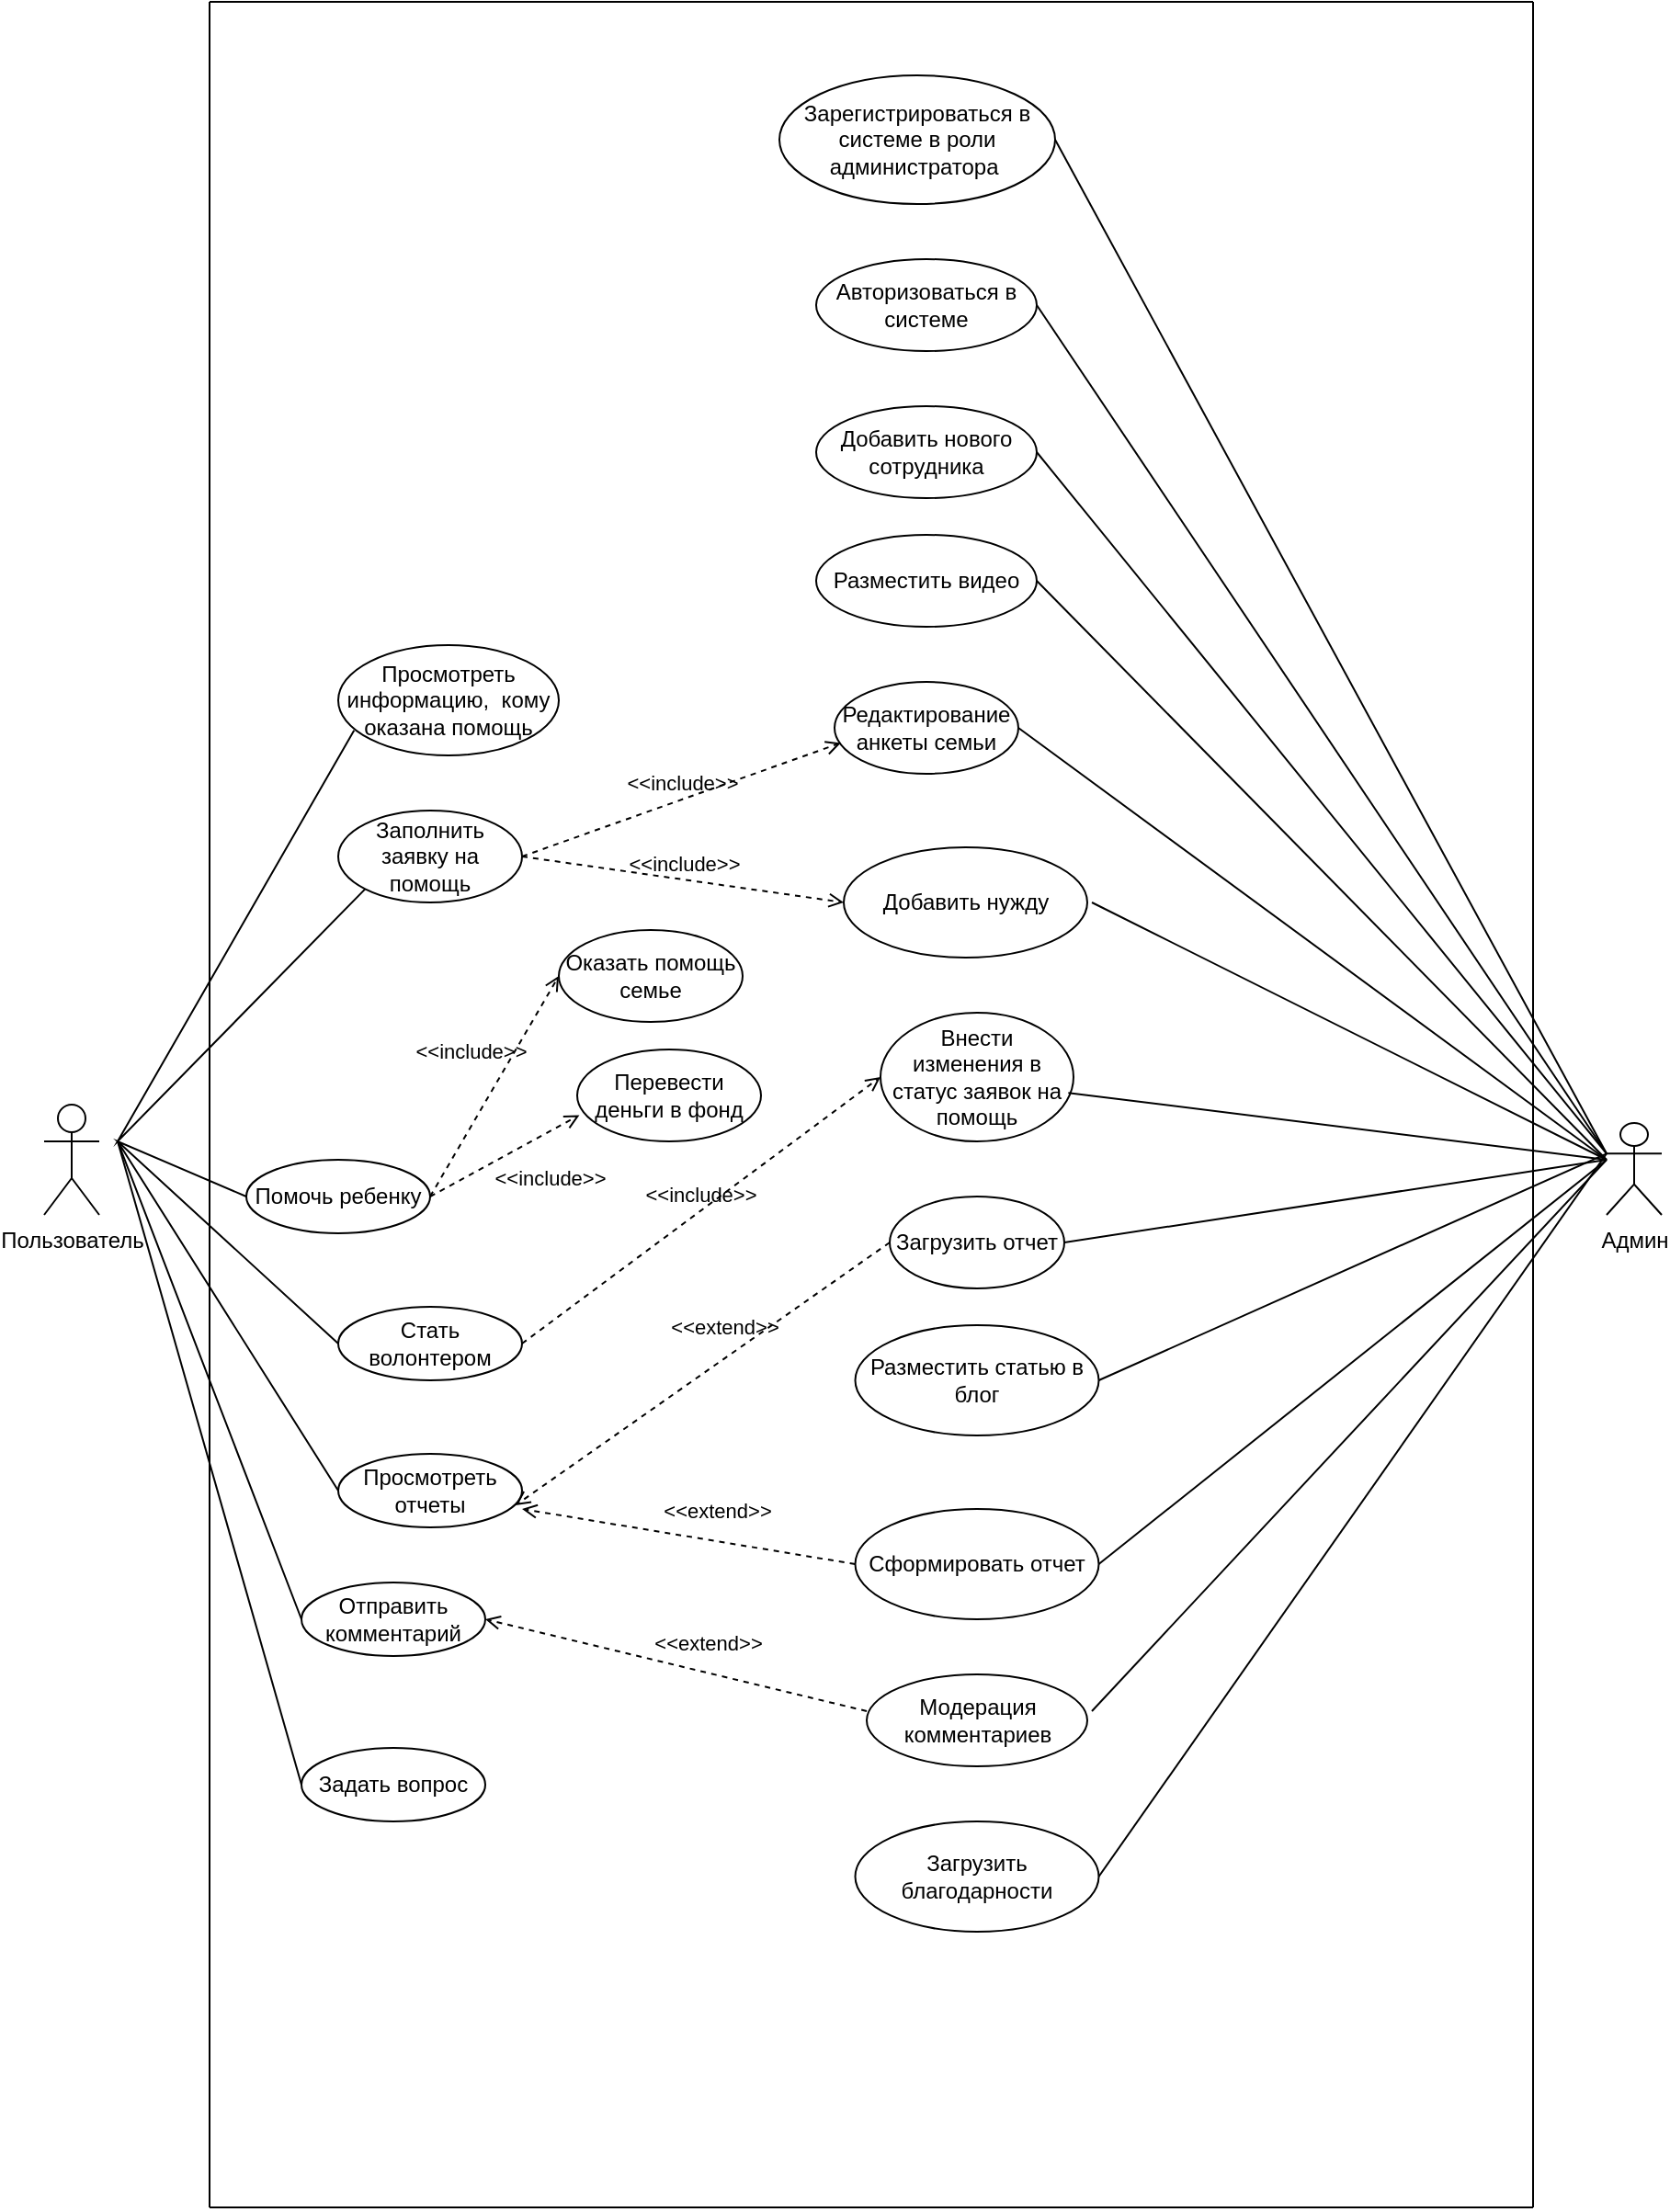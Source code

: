 <mxfile version="26.1.1">
  <diagram name="Страница — 1" id="539gpfYdzuHKXzHbNKHG">
    <mxGraphModel dx="1290" dy="1736" grid="1" gridSize="10" guides="1" tooltips="1" connect="1" arrows="1" fold="1" page="1" pageScale="1" pageWidth="827" pageHeight="1169" math="0" shadow="0">
      <root>
        <mxCell id="0" />
        <mxCell id="1" parent="0" />
        <mxCell id="mENMucv77-nW-wxAWM_9-8" value="Заполнить заявку на помощь" style="ellipse;whiteSpace=wrap;html=1;align=center;" parent="1" vertex="1">
          <mxGeometry x="190" y="40" width="100" height="50" as="geometry" />
        </mxCell>
        <mxCell id="mENMucv77-nW-wxAWM_9-9" value="Помочь ребенку" style="ellipse;whiteSpace=wrap;html=1;align=center;" parent="1" vertex="1">
          <mxGeometry x="140" y="230" width="100" height="40" as="geometry" />
        </mxCell>
        <mxCell id="mENMucv77-nW-wxAWM_9-10" value="Стать волонтером" style="ellipse;whiteSpace=wrap;html=1;align=center;" parent="1" vertex="1">
          <mxGeometry x="190" y="310" width="100" height="40" as="geometry" />
        </mxCell>
        <mxCell id="mENMucv77-nW-wxAWM_9-11" value="Просмотреть отчеты" style="ellipse;whiteSpace=wrap;html=1;align=center;" parent="1" vertex="1">
          <mxGeometry x="190" y="390" width="100" height="40" as="geometry" />
        </mxCell>
        <mxCell id="mENMucv77-nW-wxAWM_9-12" value="Отправить комментарий" style="ellipse;whiteSpace=wrap;html=1;align=center;" parent="1" vertex="1">
          <mxGeometry x="170" y="460" width="100" height="40" as="geometry" />
        </mxCell>
        <mxCell id="mENMucv77-nW-wxAWM_9-13" value="Задать вопрос" style="ellipse;whiteSpace=wrap;html=1;align=center;" parent="1" vertex="1">
          <mxGeometry x="170" y="550" width="100" height="40" as="geometry" />
        </mxCell>
        <mxCell id="mENMucv77-nW-wxAWM_9-14" value="Просмотреть информацию,&amp;nbsp; кому оказана помощь" style="ellipse;whiteSpace=wrap;html=1;align=center;" parent="1" vertex="1">
          <mxGeometry x="190" y="-50" width="120" height="60" as="geometry" />
        </mxCell>
        <mxCell id="mENMucv77-nW-wxAWM_9-15" value="Перевести деньги в фонд" style="ellipse;whiteSpace=wrap;html=1;align=center;" parent="1" vertex="1">
          <mxGeometry x="320" y="170" width="100" height="50" as="geometry" />
        </mxCell>
        <mxCell id="mENMucv77-nW-wxAWM_9-16" value="Оказать помощь семье" style="ellipse;whiteSpace=wrap;html=1;align=center;" parent="1" vertex="1">
          <mxGeometry x="310" y="105" width="100" height="50" as="geometry" />
        </mxCell>
        <mxCell id="mENMucv77-nW-wxAWM_9-20" value="&amp;lt;&amp;lt;include&amp;gt;&amp;gt;" style="html=1;verticalAlign=bottom;labelBackgroundColor=none;endArrow=open;endFill=0;dashed=1;rounded=0;exitX=1;exitY=0.5;exitDx=0;exitDy=0;entryX=0;entryY=0.5;entryDx=0;entryDy=0;" parent="1" source="mENMucv77-nW-wxAWM_9-9" target="mENMucv77-nW-wxAWM_9-16" edge="1">
          <mxGeometry x="0.035" y="16" width="160" relative="1" as="geometry">
            <mxPoint x="330" y="200" as="sourcePoint" />
            <mxPoint x="490" y="200" as="targetPoint" />
            <Array as="points" />
            <mxPoint as="offset" />
          </mxGeometry>
        </mxCell>
        <mxCell id="mENMucv77-nW-wxAWM_9-21" value="&amp;lt;&amp;lt;include&amp;gt;&amp;gt;" style="html=1;verticalAlign=bottom;labelBackgroundColor=none;endArrow=open;endFill=0;dashed=1;rounded=0;exitX=1;exitY=0.5;exitDx=0;exitDy=0;entryX=0.012;entryY=0.715;entryDx=0;entryDy=0;entryPerimeter=0;" parent="1" source="mENMucv77-nW-wxAWM_9-9" target="mENMucv77-nW-wxAWM_9-15" edge="1">
          <mxGeometry x="0.24" y="-30" width="160" relative="1" as="geometry">
            <mxPoint x="330" y="200" as="sourcePoint" />
            <mxPoint x="490" y="200" as="targetPoint" />
            <mxPoint as="offset" />
          </mxGeometry>
        </mxCell>
        <mxCell id="mENMucv77-nW-wxAWM_9-22" value="" style="edgeStyle=none;html=1;endArrow=none;verticalAlign=bottom;rounded=0;exitX=0.072;exitY=0.772;exitDx=0;exitDy=0;exitPerimeter=0;entryX=0;entryY=1;entryDx=0;entryDy=0;" parent="1" source="mENMucv77-nW-wxAWM_9-14" target="mENMucv77-nW-wxAWM_9-8" edge="1">
          <mxGeometry width="160" relative="1" as="geometry">
            <mxPoint x="330" y="200" as="sourcePoint" />
            <mxPoint x="490" y="200" as="targetPoint" />
            <Array as="points">
              <mxPoint x="70" y="220" />
            </Array>
          </mxGeometry>
        </mxCell>
        <mxCell id="mENMucv77-nW-wxAWM_9-24" value="" style="edgeStyle=none;html=1;endArrow=none;verticalAlign=bottom;rounded=0;entryX=0;entryY=0.5;entryDx=0;entryDy=0;exitX=0;exitY=0.5;exitDx=0;exitDy=0;" parent="1" source="mENMucv77-nW-wxAWM_9-9" target="mENMucv77-nW-wxAWM_9-10" edge="1">
          <mxGeometry width="160" relative="1" as="geometry">
            <mxPoint x="90" y="211" as="sourcePoint" />
            <mxPoint x="380" y="211.2" as="targetPoint" />
            <Array as="points">
              <mxPoint x="70" y="220" />
            </Array>
          </mxGeometry>
        </mxCell>
        <mxCell id="mENMucv77-nW-wxAWM_9-25" value="" style="edgeStyle=none;html=1;endArrow=none;verticalAlign=bottom;rounded=0;entryX=0;entryY=0.5;entryDx=0;entryDy=0;exitX=0;exitY=0.5;exitDx=0;exitDy=0;" parent="1" source="mENMucv77-nW-wxAWM_9-12" target="mENMucv77-nW-wxAWM_9-11" edge="1">
          <mxGeometry width="160" relative="1" as="geometry">
            <mxPoint x="330" y="200" as="sourcePoint" />
            <mxPoint x="490" y="200" as="targetPoint" />
            <Array as="points">
              <mxPoint x="70" y="220" />
            </Array>
          </mxGeometry>
        </mxCell>
        <mxCell id="mENMucv77-nW-wxAWM_9-26" value="" style="edgeStyle=none;html=1;endArrow=none;verticalAlign=bottom;rounded=0;entryX=0;entryY=0.5;entryDx=0;entryDy=0;" parent="1" target="mENMucv77-nW-wxAWM_9-13" edge="1">
          <mxGeometry width="160" relative="1" as="geometry">
            <mxPoint x="70" y="220" as="sourcePoint" />
            <mxPoint x="490" y="200" as="targetPoint" />
          </mxGeometry>
        </mxCell>
        <mxCell id="mENMucv77-nW-wxAWM_9-31" value="Пользователь" style="shape=umlActor;html=1;verticalLabelPosition=bottom;verticalAlign=top;align=center;" parent="1" vertex="1">
          <mxGeometry x="30" y="200" width="30" height="60" as="geometry" />
        </mxCell>
        <mxCell id="mENMucv77-nW-wxAWM_9-34" value="Админ" style="shape=umlActor;html=1;verticalLabelPosition=bottom;verticalAlign=top;align=center;" parent="1" vertex="1">
          <mxGeometry x="880" y="210" width="30" height="50" as="geometry" />
        </mxCell>
        <mxCell id="7xTTrSnwsfRjKrROWP4p-1" value="Редактирование анкеты семьи" style="ellipse;whiteSpace=wrap;html=1;" parent="1" vertex="1">
          <mxGeometry x="460" y="-30" width="100" height="50" as="geometry" />
        </mxCell>
        <mxCell id="7xTTrSnwsfRjKrROWP4p-2" value="Внести изменения в статус заявок на помощь" style="ellipse;whiteSpace=wrap;html=1;" parent="1" vertex="1">
          <mxGeometry x="485" y="150" width="105" height="70" as="geometry" />
        </mxCell>
        <mxCell id="7xTTrSnwsfRjKrROWP4p-3" value="Загрузить отчет" style="ellipse;whiteSpace=wrap;html=1;" parent="1" vertex="1">
          <mxGeometry x="490" y="250" width="95" height="50" as="geometry" />
        </mxCell>
        <mxCell id="7xTTrSnwsfRjKrROWP4p-4" value="Разместить видео" style="ellipse;whiteSpace=wrap;html=1;" parent="1" vertex="1">
          <mxGeometry x="450" y="-110" width="120" height="50" as="geometry" />
        </mxCell>
        <mxCell id="7xTTrSnwsfRjKrROWP4p-11" value="" style="endArrow=none;html=1;rounded=0;entryX=1;entryY=0.5;entryDx=0;entryDy=0;" parent="1" target="7xTTrSnwsfRjKrROWP4p-1" edge="1">
          <mxGeometry width="50" height="50" relative="1" as="geometry">
            <mxPoint x="880" y="230" as="sourcePoint" />
            <mxPoint x="430" y="160" as="targetPoint" />
          </mxGeometry>
        </mxCell>
        <mxCell id="7xTTrSnwsfRjKrROWP4p-12" value="" style="endArrow=none;html=1;rounded=0;entryX=1;entryY=0.5;entryDx=0;entryDy=0;" parent="1" target="7xTTrSnwsfRjKrROWP4p-3" edge="1">
          <mxGeometry width="50" height="50" relative="1" as="geometry">
            <mxPoint x="880" y="230" as="sourcePoint" />
            <mxPoint x="430" y="160" as="targetPoint" />
          </mxGeometry>
        </mxCell>
        <mxCell id="7xTTrSnwsfRjKrROWP4p-13" value="&amp;lt;&amp;lt;include&amp;gt;&amp;gt;" style="html=1;verticalAlign=bottom;labelBackgroundColor=none;endArrow=open;endFill=0;dashed=1;rounded=0;entryX=0.034;entryY=0.664;entryDx=0;entryDy=0;entryPerimeter=0;exitX=1;exitY=0.5;exitDx=0;exitDy=0;" parent="1" source="mENMucv77-nW-wxAWM_9-8" target="7xTTrSnwsfRjKrROWP4p-1" edge="1">
          <mxGeometry width="160" relative="1" as="geometry">
            <mxPoint x="320" y="180" as="sourcePoint" />
            <mxPoint x="480" y="180" as="targetPoint" />
            <Array as="points" />
          </mxGeometry>
        </mxCell>
        <mxCell id="7xTTrSnwsfRjKrROWP4p-14" value="&amp;lt;&amp;lt;extend&amp;gt;&amp;gt;" style="html=1;verticalAlign=bottom;labelBackgroundColor=none;endArrow=open;endFill=0;dashed=1;rounded=0;entryX=0.964;entryY=0.7;entryDx=0;entryDy=0;entryPerimeter=0;exitX=0;exitY=0.5;exitDx=0;exitDy=0;" parent="1" source="7xTTrSnwsfRjKrROWP4p-3" target="mENMucv77-nW-wxAWM_9-11" edge="1">
          <mxGeometry x="-0.154" y="-7" width="160" relative="1" as="geometry">
            <mxPoint x="320" y="180" as="sourcePoint" />
            <mxPoint x="480" y="180" as="targetPoint" />
            <mxPoint as="offset" />
          </mxGeometry>
        </mxCell>
        <mxCell id="7xTTrSnwsfRjKrROWP4p-15" value="&amp;lt;&amp;lt;include&amp;gt;&amp;gt;" style="html=1;verticalAlign=bottom;labelBackgroundColor=none;endArrow=open;endFill=0;dashed=1;rounded=0;exitX=1;exitY=0.5;exitDx=0;exitDy=0;entryX=0;entryY=0.5;entryDx=0;entryDy=0;" parent="1" source="mENMucv77-nW-wxAWM_9-10" target="7xTTrSnwsfRjKrROWP4p-2" edge="1">
          <mxGeometry width="160" relative="1" as="geometry">
            <mxPoint x="320" y="180" as="sourcePoint" />
            <mxPoint x="480" y="180" as="targetPoint" />
            <Array as="points" />
          </mxGeometry>
        </mxCell>
        <mxCell id="pUelRnxIm94RxmOJPpRa-1" value="" style="endArrow=none;html=1;rounded=0;exitX=0.973;exitY=0.623;exitDx=0;exitDy=0;exitPerimeter=0;" parent="1" source="7xTTrSnwsfRjKrROWP4p-2" edge="1">
          <mxGeometry width="50" height="50" relative="1" as="geometry">
            <mxPoint x="380" y="280" as="sourcePoint" />
            <mxPoint x="880" y="230" as="targetPoint" />
          </mxGeometry>
        </mxCell>
        <mxCell id="pUelRnxIm94RxmOJPpRa-4" value="Авторизоваться в системе" style="ellipse;whiteSpace=wrap;html=1;" parent="1" vertex="1">
          <mxGeometry x="450" y="-260" width="120" height="50" as="geometry" />
        </mxCell>
        <mxCell id="pUelRnxIm94RxmOJPpRa-5" value="Разместить статью в блог" style="ellipse;whiteSpace=wrap;html=1;" parent="1" vertex="1">
          <mxGeometry x="471.25" y="320" width="132.5" height="60" as="geometry" />
        </mxCell>
        <mxCell id="pUelRnxIm94RxmOJPpRa-6" value="Модерация комментариев" style="ellipse;whiteSpace=wrap;html=1;" parent="1" vertex="1">
          <mxGeometry x="477.5" y="510" width="120" height="50" as="geometry" />
        </mxCell>
        <mxCell id="pUelRnxIm94RxmOJPpRa-7" value="Сформировать отчет" style="ellipse;whiteSpace=wrap;html=1;" parent="1" vertex="1">
          <mxGeometry x="471.25" y="420" width="132.5" height="60" as="geometry" />
        </mxCell>
        <mxCell id="pUelRnxIm94RxmOJPpRa-8" value="Добавить нового сотрудника" style="ellipse;whiteSpace=wrap;html=1;" parent="1" vertex="1">
          <mxGeometry x="450" y="-180" width="120" height="50" as="geometry" />
        </mxCell>
        <mxCell id="pUelRnxIm94RxmOJPpRa-9" value="Загрузить благодарности" style="ellipse;whiteSpace=wrap;html=1;" parent="1" vertex="1">
          <mxGeometry x="471.25" y="590" width="132.5" height="60" as="geometry" />
        </mxCell>
        <mxCell id="pUelRnxIm94RxmOJPpRa-10" value="Добавить нужду" style="ellipse;whiteSpace=wrap;html=1;" parent="1" vertex="1">
          <mxGeometry x="465" y="60" width="132.5" height="60" as="geometry" />
        </mxCell>
        <mxCell id="pUelRnxIm94RxmOJPpRa-11" value="Зарегистрироваться в системе в роли администратора&amp;nbsp;" style="ellipse;whiteSpace=wrap;html=1;" parent="1" vertex="1">
          <mxGeometry x="430" y="-360" width="150" height="70" as="geometry" />
        </mxCell>
        <mxCell id="pUelRnxIm94RxmOJPpRa-13" value="" style="endArrow=none;html=1;rounded=0;entryX=0;entryY=0.333;entryDx=0;entryDy=0;entryPerimeter=0;exitX=1;exitY=0.5;exitDx=0;exitDy=0;" parent="1" source="pUelRnxIm94RxmOJPpRa-8" target="mENMucv77-nW-wxAWM_9-34" edge="1">
          <mxGeometry width="50" height="50" relative="1" as="geometry">
            <mxPoint x="610" y="80" as="sourcePoint" />
            <mxPoint x="660" y="30" as="targetPoint" />
          </mxGeometry>
        </mxCell>
        <mxCell id="pUelRnxIm94RxmOJPpRa-14" value="" style="endArrow=none;html=1;rounded=0;entryX=0;entryY=0.333;entryDx=0;entryDy=0;entryPerimeter=0;exitX=1;exitY=0.5;exitDx=0;exitDy=0;" parent="1" source="pUelRnxIm94RxmOJPpRa-4" target="mENMucv77-nW-wxAWM_9-34" edge="1">
          <mxGeometry width="50" height="50" relative="1" as="geometry">
            <mxPoint x="610" y="80" as="sourcePoint" />
            <mxPoint x="660" y="30" as="targetPoint" />
          </mxGeometry>
        </mxCell>
        <mxCell id="pUelRnxIm94RxmOJPpRa-15" value="" style="endArrow=none;html=1;rounded=0;entryX=0;entryY=0.333;entryDx=0;entryDy=0;entryPerimeter=0;exitX=1;exitY=0.5;exitDx=0;exitDy=0;" parent="1" source="pUelRnxIm94RxmOJPpRa-11" target="mENMucv77-nW-wxAWM_9-34" edge="1">
          <mxGeometry width="50" height="50" relative="1" as="geometry">
            <mxPoint x="610" y="80" as="sourcePoint" />
            <mxPoint x="660" y="30" as="targetPoint" />
          </mxGeometry>
        </mxCell>
        <mxCell id="pUelRnxIm94RxmOJPpRa-16" value="" style="endArrow=none;html=1;rounded=0;entryX=0;entryY=0.333;entryDx=0;entryDy=0;entryPerimeter=0;exitX=1;exitY=0.5;exitDx=0;exitDy=0;" parent="1" source="pUelRnxIm94RxmOJPpRa-5" target="mENMucv77-nW-wxAWM_9-34" edge="1">
          <mxGeometry width="50" height="50" relative="1" as="geometry">
            <mxPoint x="610" y="500" as="sourcePoint" />
            <mxPoint x="660" y="450" as="targetPoint" />
          </mxGeometry>
        </mxCell>
        <mxCell id="pUelRnxIm94RxmOJPpRa-17" value="" style="endArrow=none;html=1;rounded=0;exitX=1;exitY=0.5;exitDx=0;exitDy=0;" parent="1" source="pUelRnxIm94RxmOJPpRa-7" edge="1">
          <mxGeometry width="50" height="50" relative="1" as="geometry">
            <mxPoint x="610" y="500" as="sourcePoint" />
            <mxPoint x="880" y="230" as="targetPoint" />
          </mxGeometry>
        </mxCell>
        <mxCell id="pUelRnxIm94RxmOJPpRa-18" value="" style="endArrow=none;html=1;rounded=0;exitX=1;exitY=0.5;exitDx=0;exitDy=0;entryX=0;entryY=0.333;entryDx=0;entryDy=0;entryPerimeter=0;" parent="1" source="pUelRnxIm94RxmOJPpRa-9" target="mENMucv77-nW-wxAWM_9-34" edge="1">
          <mxGeometry width="50" height="50" relative="1" as="geometry">
            <mxPoint x="610" y="500" as="sourcePoint" />
            <mxPoint x="750" y="220" as="targetPoint" />
          </mxGeometry>
        </mxCell>
        <mxCell id="pUelRnxIm94RxmOJPpRa-26" value="" style="endArrow=none;html=1;rounded=0;" parent="1" edge="1">
          <mxGeometry width="50" height="50" relative="1" as="geometry">
            <mxPoint x="840" y="800" as="sourcePoint" />
            <mxPoint x="840" y="-400" as="targetPoint" />
          </mxGeometry>
        </mxCell>
        <mxCell id="pUelRnxIm94RxmOJPpRa-27" value="" style="endArrow=none;html=1;rounded=0;" parent="1" edge="1">
          <mxGeometry width="50" height="50" relative="1" as="geometry">
            <mxPoint x="120" y="800" as="sourcePoint" />
            <mxPoint x="840" y="800" as="targetPoint" />
          </mxGeometry>
        </mxCell>
        <mxCell id="pUelRnxIm94RxmOJPpRa-28" value="" style="endArrow=none;html=1;rounded=0;" parent="1" edge="1">
          <mxGeometry width="50" height="50" relative="1" as="geometry">
            <mxPoint x="120" y="800" as="sourcePoint" />
            <mxPoint x="120" y="-400" as="targetPoint" />
          </mxGeometry>
        </mxCell>
        <mxCell id="pUelRnxIm94RxmOJPpRa-29" value="" style="endArrow=none;html=1;rounded=0;" parent="1" edge="1">
          <mxGeometry width="50" height="50" relative="1" as="geometry">
            <mxPoint x="120" y="-400" as="sourcePoint" />
            <mxPoint x="840" y="-400" as="targetPoint" />
          </mxGeometry>
        </mxCell>
        <mxCell id="3i5DglaIifwtilqOlHkw-1" value="&amp;lt;&amp;lt;include&amp;gt;&amp;gt;" style="html=1;verticalAlign=bottom;labelBackgroundColor=none;endArrow=open;endFill=0;dashed=1;rounded=0;entryX=0;entryY=0.5;entryDx=0;entryDy=0;" edge="1" parent="1" target="pUelRnxIm94RxmOJPpRa-10">
          <mxGeometry width="160" relative="1" as="geometry">
            <mxPoint x="290" y="65" as="sourcePoint" />
            <mxPoint x="473" y="13" as="targetPoint" />
            <Array as="points" />
          </mxGeometry>
        </mxCell>
        <mxCell id="3i5DglaIifwtilqOlHkw-2" value="" style="endArrow=none;html=1;rounded=0;" edge="1" parent="1">
          <mxGeometry width="50" height="50" relative="1" as="geometry">
            <mxPoint x="600" y="90" as="sourcePoint" />
            <mxPoint x="880" y="230" as="targetPoint" />
          </mxGeometry>
        </mxCell>
        <mxCell id="3i5DglaIifwtilqOlHkw-3" value="" style="endArrow=none;html=1;rounded=0;entryX=1;entryY=0.5;entryDx=0;entryDy=0;" edge="1" parent="1" target="7xTTrSnwsfRjKrROWP4p-4">
          <mxGeometry width="50" height="50" relative="1" as="geometry">
            <mxPoint x="880" y="230" as="sourcePoint" />
            <mxPoint x="680" y="60" as="targetPoint" />
          </mxGeometry>
        </mxCell>
        <mxCell id="3i5DglaIifwtilqOlHkw-4" value="&amp;lt;&amp;lt;extend&amp;gt;&amp;gt;" style="html=1;verticalAlign=bottom;labelBackgroundColor=none;endArrow=open;endFill=0;dashed=1;rounded=0;exitX=0;exitY=0.5;exitDx=0;exitDy=0;" edge="1" parent="1" source="pUelRnxIm94RxmOJPpRa-7">
          <mxGeometry x="-0.154" y="-7" width="160" relative="1" as="geometry">
            <mxPoint x="470" y="520" as="sourcePoint" />
            <mxPoint x="290" y="420" as="targetPoint" />
            <mxPoint as="offset" />
          </mxGeometry>
        </mxCell>
        <mxCell id="3i5DglaIifwtilqOlHkw-5" value="&amp;lt;&amp;lt;extend&amp;gt;&amp;gt;" style="html=1;verticalAlign=bottom;labelBackgroundColor=none;endArrow=open;endFill=0;dashed=1;rounded=0;exitX=0;exitY=0.5;exitDx=0;exitDy=0;entryX=1;entryY=0.5;entryDx=0;entryDy=0;" edge="1" parent="1" target="mENMucv77-nW-wxAWM_9-12">
          <mxGeometry x="-0.154" y="-7" width="160" relative="1" as="geometry">
            <mxPoint x="477.5" y="530" as="sourcePoint" />
            <mxPoint x="296.5" y="500" as="targetPoint" />
            <mxPoint as="offset" />
          </mxGeometry>
        </mxCell>
        <mxCell id="3i5DglaIifwtilqOlHkw-6" value="" style="endArrow=none;html=1;rounded=0;" edge="1" parent="1">
          <mxGeometry width="50" height="50" relative="1" as="geometry">
            <mxPoint x="600" y="530" as="sourcePoint" />
            <mxPoint x="880" y="230" as="targetPoint" />
          </mxGeometry>
        </mxCell>
      </root>
    </mxGraphModel>
  </diagram>
</mxfile>
